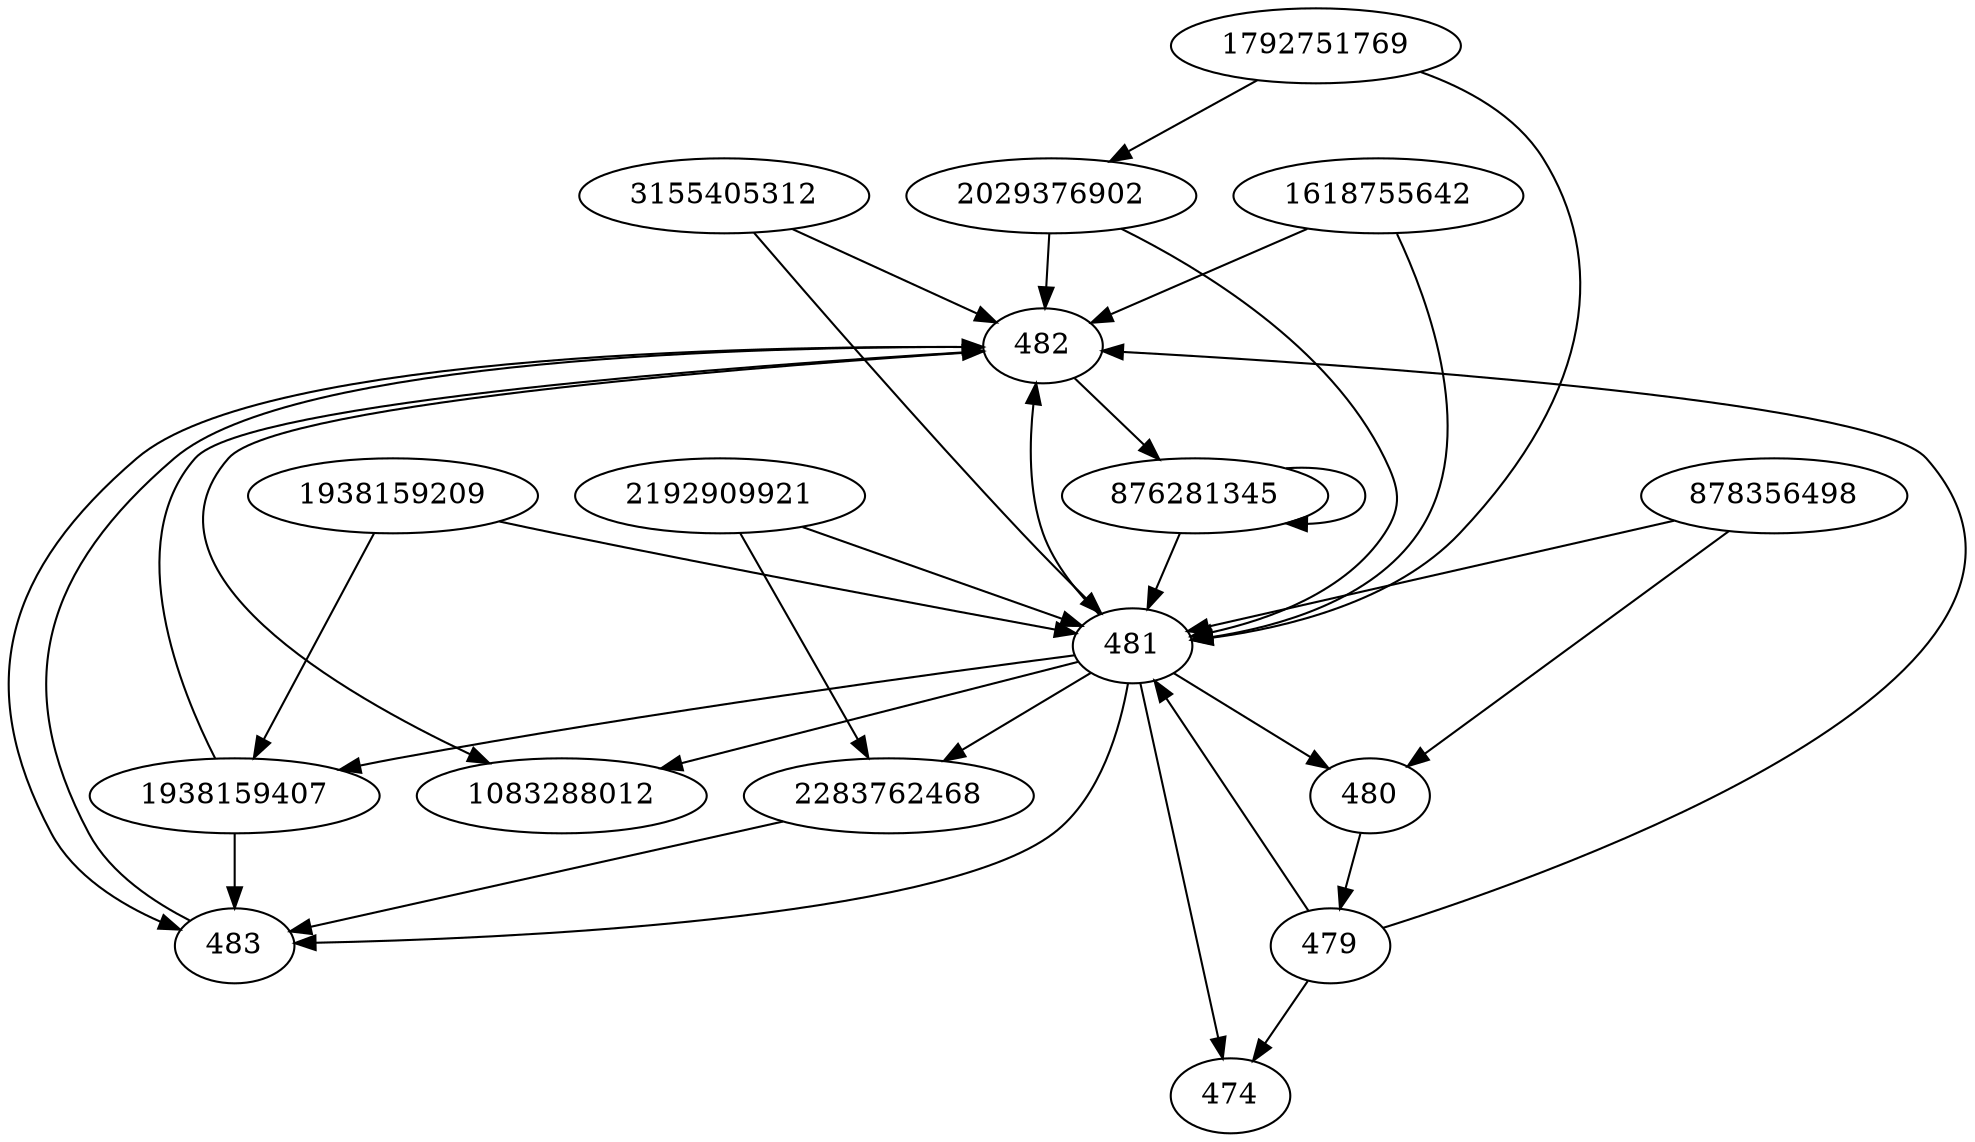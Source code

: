digraph  {
3155405312;
876281345;
482;
2192909921;
2283762468;
480;
2029376902;
483;
1618755642;
1938159209;
481;
1083288012;
1938159407;
878356498;
1792751769;
474;
479;
3155405312 -> 481;
3155405312 -> 482;
876281345 -> 481;
876281345 -> 876281345;
482 -> 1083288012;
482 -> 876281345;
482 -> 483;
2192909921 -> 481;
2192909921 -> 2283762468;
2283762468 -> 483;
480 -> 479;
2029376902 -> 482;
2029376902 -> 481;
483 -> 482;
1618755642 -> 481;
1618755642 -> 482;
1938159209 -> 1938159407;
1938159209 -> 481;
481 -> 1938159407;
481 -> 1083288012;
481 -> 482;
481 -> 474;
481 -> 2283762468;
481 -> 480;
481 -> 483;
1938159407 -> 482;
1938159407 -> 483;
878356498 -> 480;
878356498 -> 481;
1792751769 -> 2029376902;
1792751769 -> 481;
479 -> 474;
479 -> 481;
479 -> 482;
}
